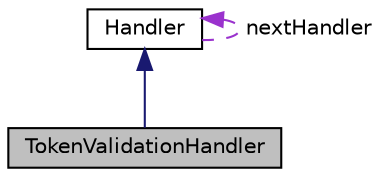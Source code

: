 digraph "TokenValidationHandler"
{
 // LATEX_PDF_SIZE
  edge [fontname="Helvetica",fontsize="10",labelfontname="Helvetica",labelfontsize="10"];
  node [fontname="Helvetica",fontsize="10",shape=record];
  Node1 [label="TokenValidationHandler",height=0.2,width=0.4,color="black", fillcolor="grey75", style="filled", fontcolor="black",tooltip=" "];
  Node2 -> Node1 [dir="back",color="midnightblue",fontsize="10",style="solid"];
  Node2 [label="Handler",height=0.2,width=0.4,color="black", fillcolor="white", style="filled",URL="$classHandler.html",tooltip=" "];
  Node2 -> Node2 [dir="back",color="darkorchid3",fontsize="10",style="dashed",label=" nextHandler" ];
}
